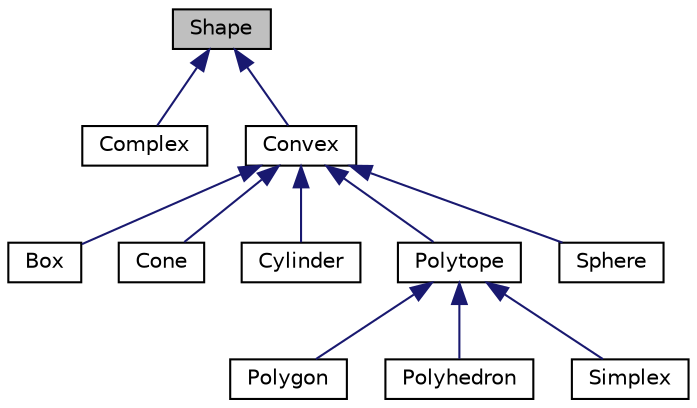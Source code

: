 digraph "Shape"
{
  edge [fontname="Helvetica",fontsize="10",labelfontname="Helvetica",labelfontsize="10"];
  node [fontname="Helvetica",fontsize="10",shape=record];
  Node1 [label="Shape",height=0.2,width=0.4,color="black", fillcolor="grey75", style="filled", fontcolor="black"];
  Node1 -> Node2 [dir="back",color="midnightblue",fontsize="10",style="solid",fontname="Helvetica"];
  Node2 [label="Complex",height=0.2,width=0.4,color="black", fillcolor="white", style="filled",URL="$class_complex.html"];
  Node1 -> Node3 [dir="back",color="midnightblue",fontsize="10",style="solid",fontname="Helvetica"];
  Node3 [label="Convex",height=0.2,width=0.4,color="black", fillcolor="white", style="filled",URL="$class_convex.html"];
  Node3 -> Node4 [dir="back",color="midnightblue",fontsize="10",style="solid",fontname="Helvetica"];
  Node4 [label="Box",height=0.2,width=0.4,color="black", fillcolor="white", style="filled",URL="$class_box.html"];
  Node3 -> Node5 [dir="back",color="midnightblue",fontsize="10",style="solid",fontname="Helvetica"];
  Node5 [label="Cone",height=0.2,width=0.4,color="black", fillcolor="white", style="filled",URL="$class_cone.html"];
  Node3 -> Node6 [dir="back",color="midnightblue",fontsize="10",style="solid",fontname="Helvetica"];
  Node6 [label="Cylinder",height=0.2,width=0.4,color="black", fillcolor="white", style="filled",URL="$class_cylinder.html"];
  Node3 -> Node7 [dir="back",color="midnightblue",fontsize="10",style="solid",fontname="Helvetica"];
  Node7 [label="Polytope",height=0.2,width=0.4,color="black", fillcolor="white", style="filled",URL="$class_polytope.html"];
  Node7 -> Node8 [dir="back",color="midnightblue",fontsize="10",style="solid",fontname="Helvetica"];
  Node8 [label="Polygon",height=0.2,width=0.4,color="black", fillcolor="white", style="filled",URL="$class_polygon.html"];
  Node7 -> Node9 [dir="back",color="midnightblue",fontsize="10",style="solid",fontname="Helvetica"];
  Node9 [label="Polyhedron",height=0.2,width=0.4,color="black", fillcolor="white", style="filled",URL="$class_polyhedron.html"];
  Node7 -> Node10 [dir="back",color="midnightblue",fontsize="10",style="solid",fontname="Helvetica"];
  Node10 [label="Simplex",height=0.2,width=0.4,color="black", fillcolor="white", style="filled",URL="$class_simplex.html"];
  Node3 -> Node11 [dir="back",color="midnightblue",fontsize="10",style="solid",fontname="Helvetica"];
  Node11 [label="Sphere",height=0.2,width=0.4,color="black", fillcolor="white", style="filled",URL="$class_sphere.html"];
}
